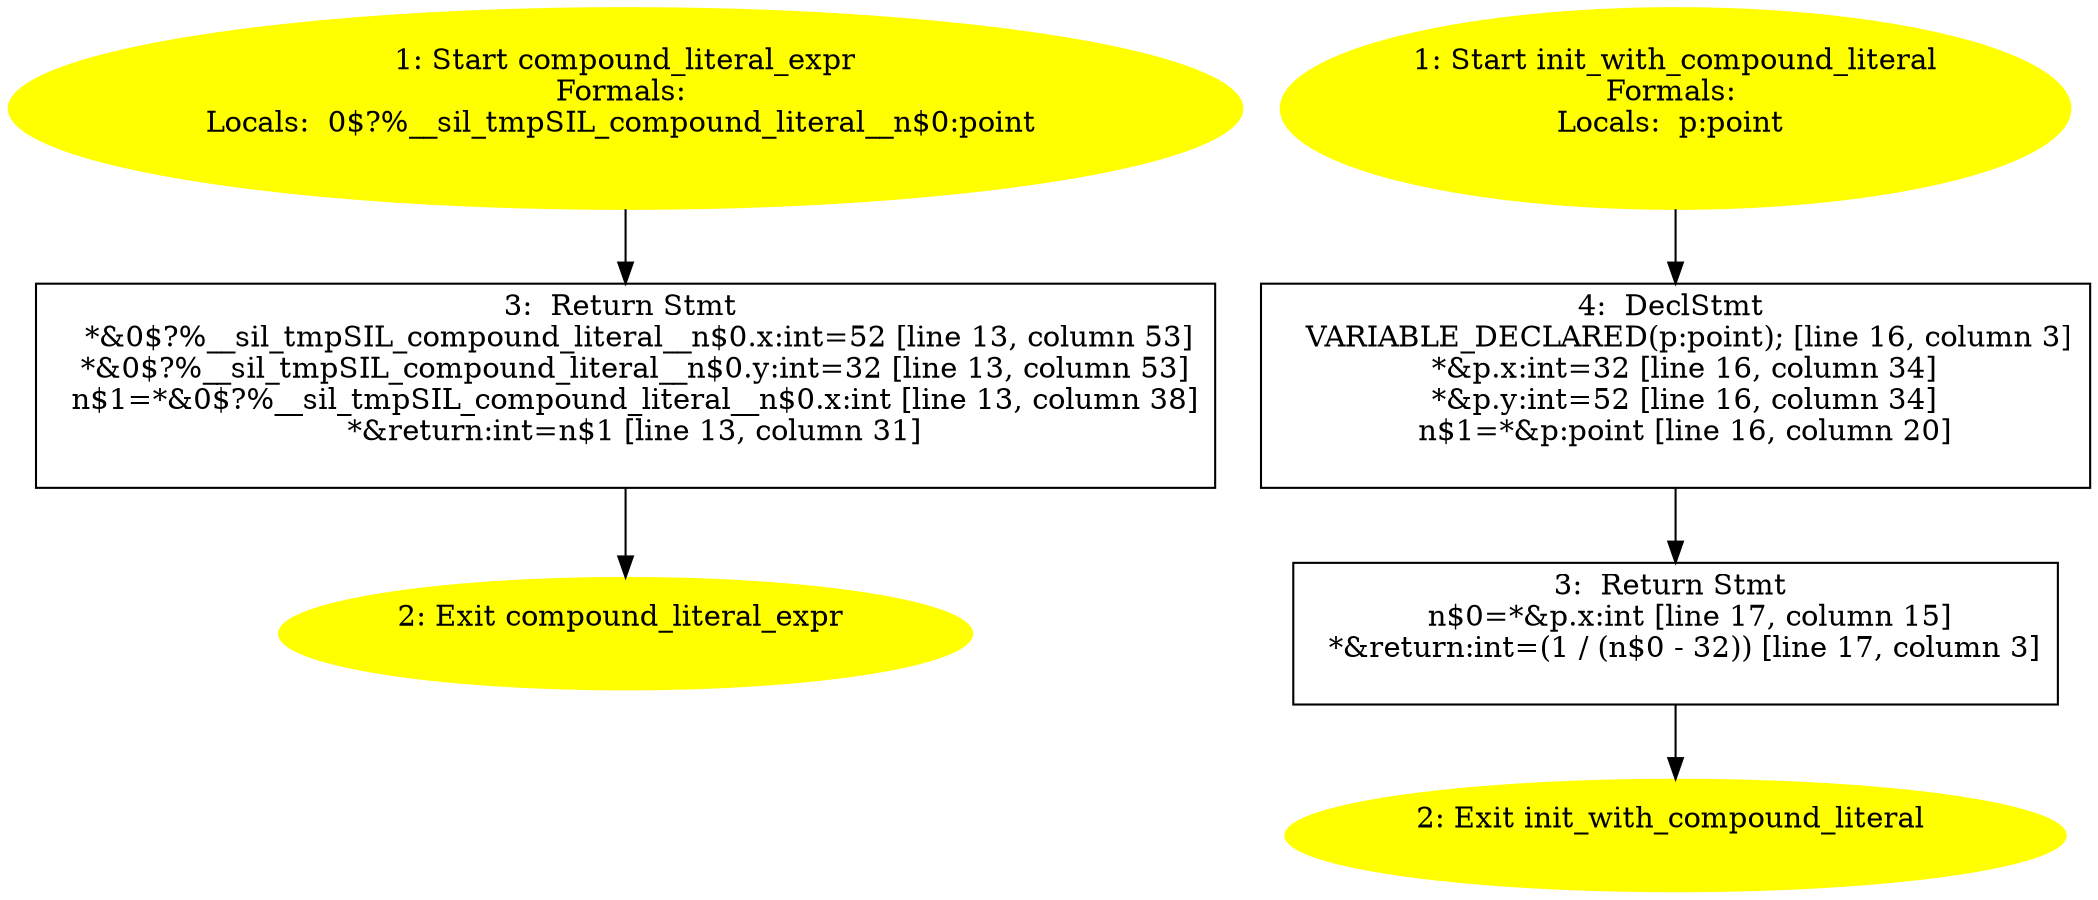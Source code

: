 /* @generated */
digraph cfg {
"compound_literal_expr.137fbe19f590ba2423c07134917ec888_1" [label="1: Start compound_literal_expr\nFormals: \nLocals:  0$?%__sil_tmpSIL_compound_literal__n$0:point \n  " color=yellow style=filled]
	

	 "compound_literal_expr.137fbe19f590ba2423c07134917ec888_1" -> "compound_literal_expr.137fbe19f590ba2423c07134917ec888_3" ;
"compound_literal_expr.137fbe19f590ba2423c07134917ec888_2" [label="2: Exit compound_literal_expr \n  " color=yellow style=filled]
	

"compound_literal_expr.137fbe19f590ba2423c07134917ec888_3" [label="3:  Return Stmt \n   *&0$?%__sil_tmpSIL_compound_literal__n$0.x:int=52 [line 13, column 53]\n  *&0$?%__sil_tmpSIL_compound_literal__n$0.y:int=32 [line 13, column 53]\n  n$1=*&0$?%__sil_tmpSIL_compound_literal__n$0.x:int [line 13, column 38]\n  *&return:int=n$1 [line 13, column 31]\n " shape="box"]
	

	 "compound_literal_expr.137fbe19f590ba2423c07134917ec888_3" -> "compound_literal_expr.137fbe19f590ba2423c07134917ec888_2" ;
"init_with_compound_literal.745ef6cf3c32f7f18974c2c4fc6a8c9c_1" [label="1: Start init_with_compound_literal\nFormals: \nLocals:  p:point \n  " color=yellow style=filled]
	

	 "init_with_compound_literal.745ef6cf3c32f7f18974c2c4fc6a8c9c_1" -> "init_with_compound_literal.745ef6cf3c32f7f18974c2c4fc6a8c9c_4" ;
"init_with_compound_literal.745ef6cf3c32f7f18974c2c4fc6a8c9c_2" [label="2: Exit init_with_compound_literal \n  " color=yellow style=filled]
	

"init_with_compound_literal.745ef6cf3c32f7f18974c2c4fc6a8c9c_3" [label="3:  Return Stmt \n   n$0=*&p.x:int [line 17, column 15]\n  *&return:int=(1 / (n$0 - 32)) [line 17, column 3]\n " shape="box"]
	

	 "init_with_compound_literal.745ef6cf3c32f7f18974c2c4fc6a8c9c_3" -> "init_with_compound_literal.745ef6cf3c32f7f18974c2c4fc6a8c9c_2" ;
"init_with_compound_literal.745ef6cf3c32f7f18974c2c4fc6a8c9c_4" [label="4:  DeclStmt \n   VARIABLE_DECLARED(p:point); [line 16, column 3]\n  *&p.x:int=32 [line 16, column 34]\n  *&p.y:int=52 [line 16, column 34]\n  n$1=*&p:point [line 16, column 20]\n " shape="box"]
	

	 "init_with_compound_literal.745ef6cf3c32f7f18974c2c4fc6a8c9c_4" -> "init_with_compound_literal.745ef6cf3c32f7f18974c2c4fc6a8c9c_3" ;
}
